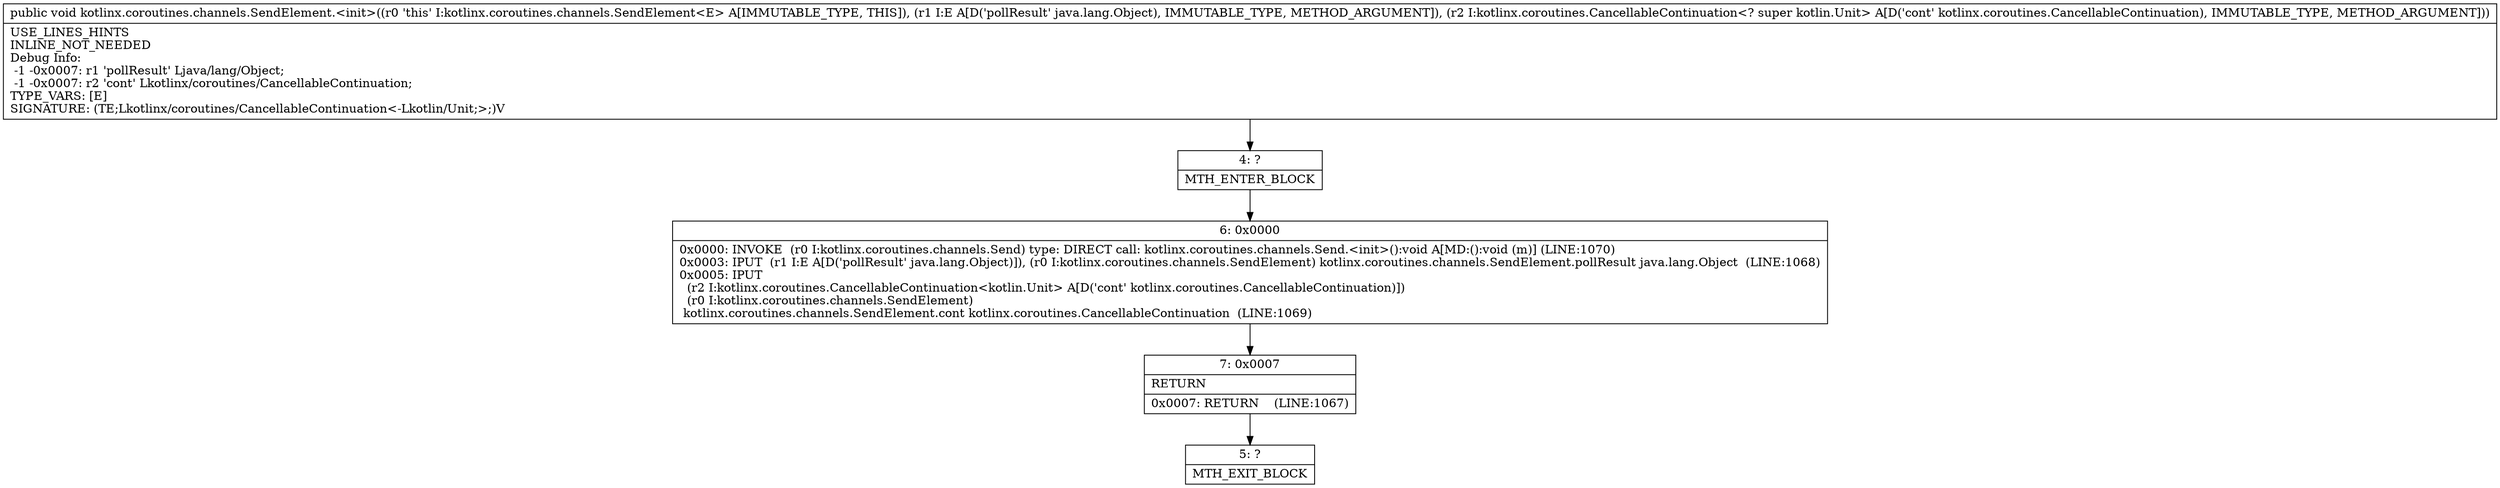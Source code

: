 digraph "CFG forkotlinx.coroutines.channels.SendElement.\<init\>(Ljava\/lang\/Object;Lkotlinx\/coroutines\/CancellableContinuation;)V" {
Node_4 [shape=record,label="{4\:\ ?|MTH_ENTER_BLOCK\l}"];
Node_6 [shape=record,label="{6\:\ 0x0000|0x0000: INVOKE  (r0 I:kotlinx.coroutines.channels.Send) type: DIRECT call: kotlinx.coroutines.channels.Send.\<init\>():void A[MD:():void (m)] (LINE:1070)\l0x0003: IPUT  (r1 I:E A[D('pollResult' java.lang.Object)]), (r0 I:kotlinx.coroutines.channels.SendElement) kotlinx.coroutines.channels.SendElement.pollResult java.lang.Object  (LINE:1068)\l0x0005: IPUT  \l  (r2 I:kotlinx.coroutines.CancellableContinuation\<kotlin.Unit\> A[D('cont' kotlinx.coroutines.CancellableContinuation)])\l  (r0 I:kotlinx.coroutines.channels.SendElement)\l kotlinx.coroutines.channels.SendElement.cont kotlinx.coroutines.CancellableContinuation  (LINE:1069)\l}"];
Node_7 [shape=record,label="{7\:\ 0x0007|RETURN\l|0x0007: RETURN    (LINE:1067)\l}"];
Node_5 [shape=record,label="{5\:\ ?|MTH_EXIT_BLOCK\l}"];
MethodNode[shape=record,label="{public void kotlinx.coroutines.channels.SendElement.\<init\>((r0 'this' I:kotlinx.coroutines.channels.SendElement\<E\> A[IMMUTABLE_TYPE, THIS]), (r1 I:E A[D('pollResult' java.lang.Object), IMMUTABLE_TYPE, METHOD_ARGUMENT]), (r2 I:kotlinx.coroutines.CancellableContinuation\<? super kotlin.Unit\> A[D('cont' kotlinx.coroutines.CancellableContinuation), IMMUTABLE_TYPE, METHOD_ARGUMENT]))  | USE_LINES_HINTS\lINLINE_NOT_NEEDED\lDebug Info:\l  \-1 \-0x0007: r1 'pollResult' Ljava\/lang\/Object;\l  \-1 \-0x0007: r2 'cont' Lkotlinx\/coroutines\/CancellableContinuation;\lTYPE_VARS: [E]\lSIGNATURE: (TE;Lkotlinx\/coroutines\/CancellableContinuation\<\-Lkotlin\/Unit;\>;)V\l}"];
MethodNode -> Node_4;Node_4 -> Node_6;
Node_6 -> Node_7;
Node_7 -> Node_5;
}

